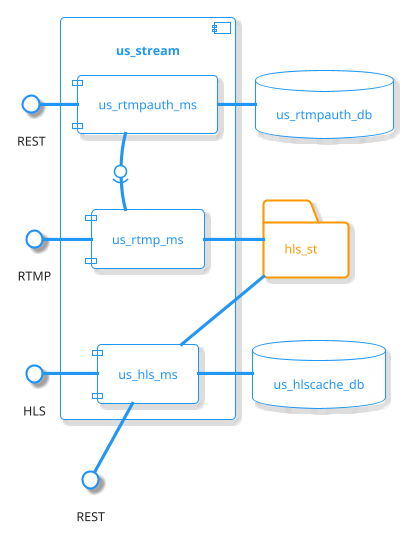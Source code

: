 @startuml
!theme materia-outline
skinparam componentStyle uml1
skinparam linetype polyline

skinparam interfaceBackgroundColor #white
skinparam interfaceBorderColor #DodgerBlue
skinparam interfaceBorderThickness 2

skinparam arrowLollipopColor #White

interface HLS
interface RTMP
interface REST as auth
interface REST as hls_rest

database us_rtmpauth_db as rtmpauth_db
database us_hlscache_db as us_hlscache_db
folder hls_st as hls_st

component us_stream {

    [us_rtmp_ms] as rtmp_ms
    [us_hls_ms] as hls_ms
    
    rtmp_ms -l- hls_st
    hls_ms - hls_st
    hls_ms -l- us_hlscache_db

    [us_rtmpauth_ms] as rtmpauth_ms
    
    rtmpauth_ms -r- rtmpauth_db
    rtmpauth_ms -0)- rtmp_ms

    
    rtmp_ms -[hidden]d- hls_ms

    us_hlscache_db -[hidden]u- hls_st
    rtmpauth_db -[hidden]d- hls_st
}

hls_ms -l- HLS
hls_ms -l- hls_rest
rtmp_ms -l- RTMP
rtmpauth_ms -l- auth

rtmp_ms -[hidden]d- hls_ms
rtmpauth_ms -[hidden]d- rtmp_ms
hls_rest -[hidden]u- hls_ms

HLS -[hidden]d- hls_rest
auth -[hidden]d- RTMP
RTMP -[hidden]d- HLS
rtmp_ms -[hidden]d- hls_ms
rtmpauth_ms -[hidden]d- rtmp_ms
hls_rest -[hidden]u- hls_ms

HLS -[hidden]d- hls_rest
auth -[hidden]d- RTMP
RTMP -[hidden]d- HLS
@enduml
